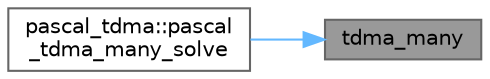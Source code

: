 digraph "tdma_many"
{
 // LATEX_PDF_SIZE
  bgcolor="transparent";
  edge [fontname=Helvetica,fontsize=10,labelfontname=Helvetica,labelfontsize=10];
  node [fontname=Helvetica,fontsize=10,shape=box,height=0.2,width=0.4];
  rankdir="RL";
  Node1 [id="Node000001",label="tdma_many",height=0.2,width=0.4,color="gray40", fillcolor="grey60", style="filled", fontcolor="black",tooltip="Solve many tridiagonal systems of equations using the Thomas algorithm. First index indicates the num..."];
  Node1 -> Node2 [id="edge1_Node000001_Node000002",dir="back",color="steelblue1",style="solid",tooltip=" "];
  Node2 [id="Node000002",label="pascal_tdma::pascal\l_tdma_many_solve",height=0.2,width=0.4,color="grey40", fillcolor="white", style="filled",URL="$namespacepascal__tdma.html#ad2e08adda91b031a6df7d90ef43c7f2a",tooltip="Solve many tridiagonal systems of equations."];
}

